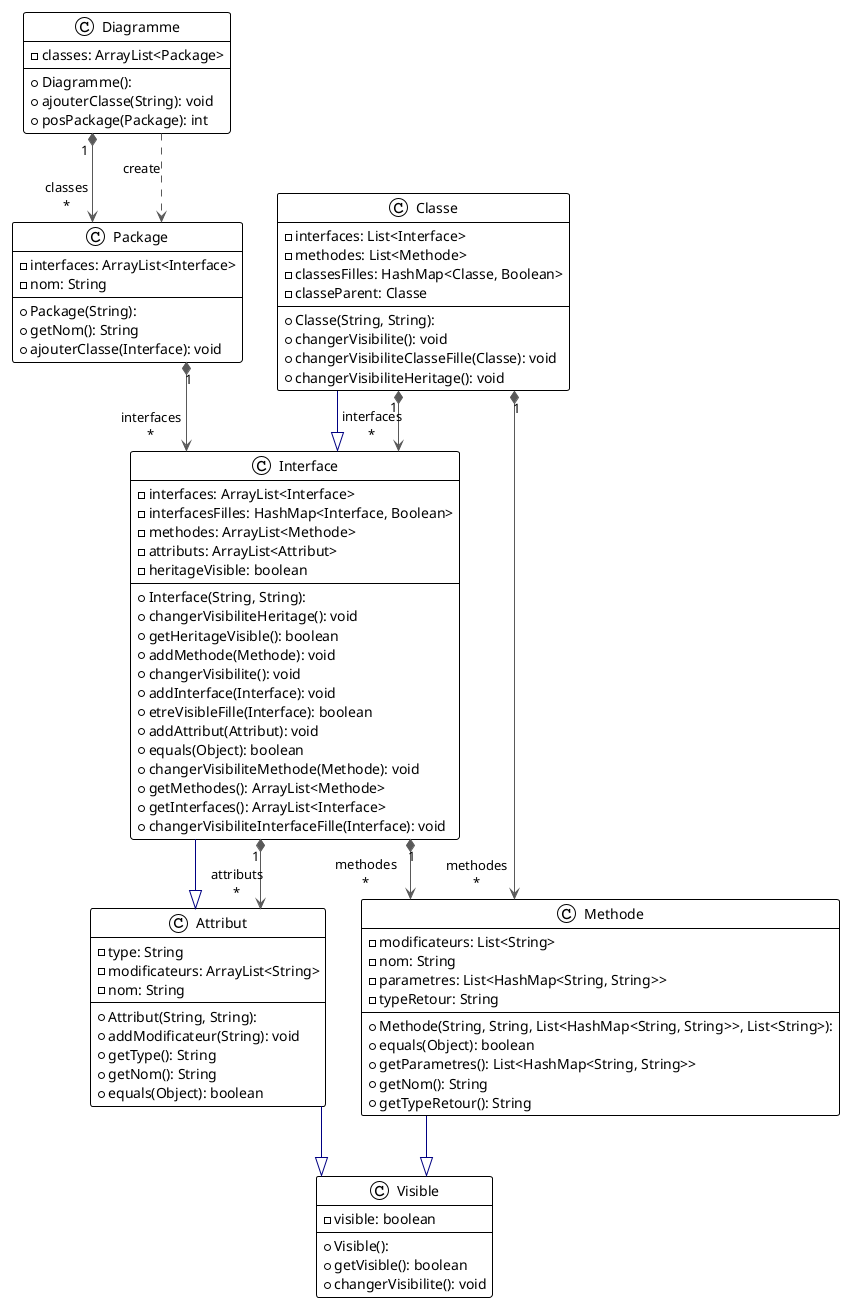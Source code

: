 @startuml

!theme plain
top to bottom direction
skinparam linetype ortho

class Attribut {
  + Attribut(String, String):
  - type: String
  - modificateurs: ArrayList<String>
  - nom: String
  + addModificateur(String): void
  + getType(): String
  + getNom(): String
  + equals(Object): boolean
}
class Classe {
  + Classe(String, String):
  - interfaces: List<Interface>
  - methodes: List<Methode>
  - classesFilles: HashMap<Classe, Boolean>
  - classeParent: Classe
  + changerVisibilite(): void
  + changerVisibiliteClasseFille(Classe): void
  + changerVisibiliteHeritage(): void
}
class Diagramme {
  + Diagramme():
  - classes: ArrayList<Package>
  + ajouterClasse(String): void
  + posPackage(Package): int
}
class Interface {
  + Interface(String, String):
  - interfaces: ArrayList<Interface>
  - interfacesFilles: HashMap<Interface, Boolean>
  - methodes: ArrayList<Methode>
  - attributs: ArrayList<Attribut>
  - heritageVisible: boolean
  + changerVisibiliteHeritage(): void
  + getHeritageVisible(): boolean
  + addMethode(Methode): void
  + changerVisibilite(): void
  + addInterface(Interface): void
  + etreVisibleFille(Interface): boolean
  + addAttribut(Attribut): void
  + equals(Object): boolean
  + changerVisibiliteMethode(Methode): void
  + getMethodes(): ArrayList<Methode>
  + getInterfaces(): ArrayList<Interface>
  + changerVisibiliteInterfaceFille(Interface): void
}
class Methode {
  + Methode(String, String, List<HashMap<String, String>>, List<String>):
  - modificateurs: List<String>
  - nom: String
  - parametres: List<HashMap<String, String>>
  - typeRetour: String
  + equals(Object): boolean
  + getParametres(): List<HashMap<String, String>>
  + getNom(): String
  + getTypeRetour(): String
}
class Package {
  + Package(String):
  - interfaces: ArrayList<Interface>
  - nom: String
  + getNom(): String
  + ajouterClasse(Interface): void
}
class Visible {
  + Visible():
  - visible: boolean
  + getVisible(): boolean
  + changerVisibilite(): void
}

Attribut   -[#000082,plain]-^  Visible
Classe     -[#000082,plain]-^  Interface
Classe    "1" *-[#595959,plain]-> "interfaces\n*" Interface
Classe    "1" *-[#595959,plain]-> "methodes\n*" Methode
Diagramme "1" *-[#595959,plain]-> "classes\n*" Package
Diagramme  -[#595959,dashed]->  Package   : "«create»"
Interface  -[#000082,plain]-^  Attribut
Interface "1" *-[#595959,plain]-> "attributs\n*" Attribut
Interface "1" *-[#595959,plain]-> "methodes\n*" Methode
Methode    -[#000082,plain]-^  Visible
Package   "1" *-[#595959,plain]-> "interfaces\n*" Interface
@enduml
